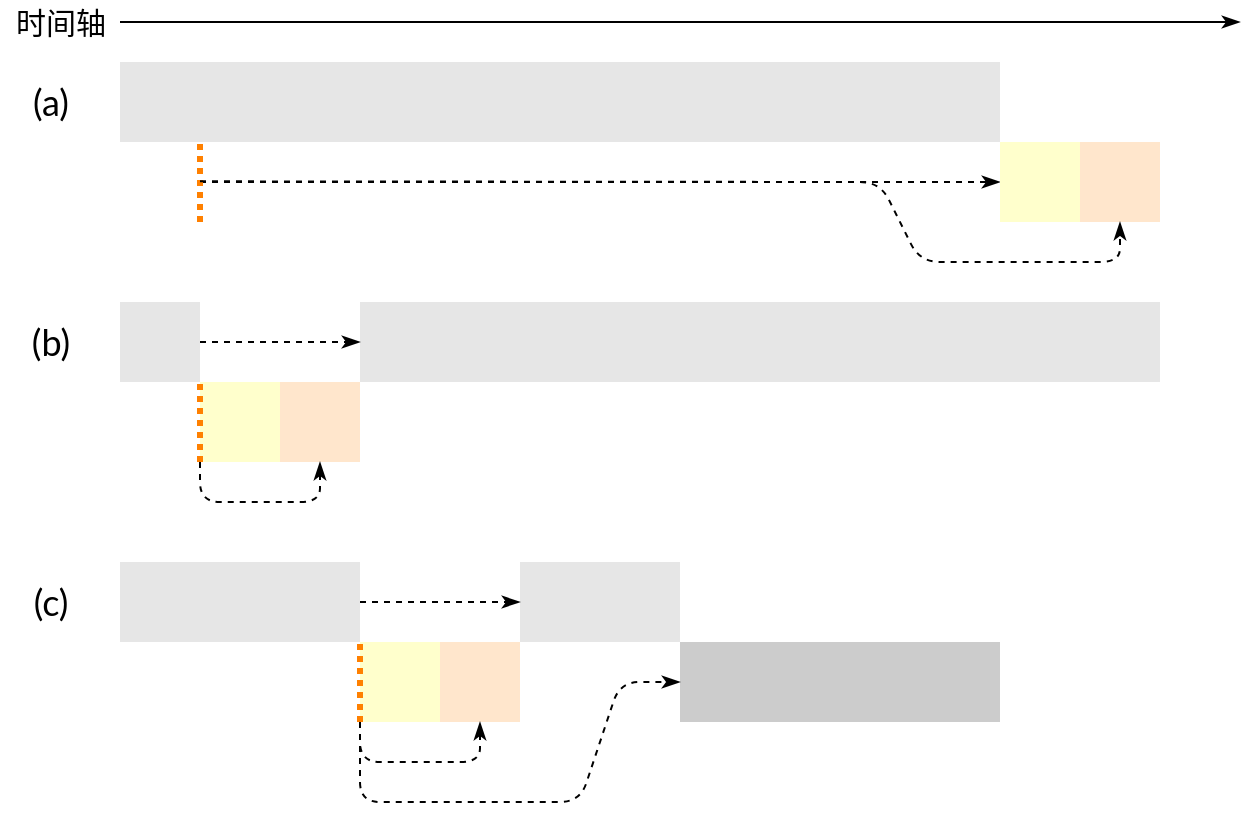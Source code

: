 <mxfile version="13.0.3" type="device"><diagram id="HDAUmmbrIyVYPDyqrp03" name="Page-1"><mxGraphModel dx="760" dy="585" grid="1" gridSize="10" guides="1" tooltips="1" connect="1" arrows="1" fold="1" page="1" pageScale="1" pageWidth="850" pageHeight="1100" math="0" shadow="0"><root><mxCell id="0"/><mxCell id="1" parent="0"/><mxCell id="NQHz-4LOTHrqhBKsX3RW-16" value="" style="endArrow=classicThin;html=1;strokeColor=#000000;strokeWidth=1;endFill=1;dashed=1;entryX=0;entryY=0.5;entryDx=0;entryDy=0;fontFamily=Lato;" edge="1" parent="1" target="NQHz-4LOTHrqhBKsX3RW-2"><mxGeometry width="50" height="50" relative="1" as="geometry"><mxPoint x="120" y="420" as="sourcePoint"/><mxPoint x="470" y="440" as="targetPoint"/></mxGeometry></mxCell><mxCell id="NQHz-4LOTHrqhBKsX3RW-1" value="" style="rounded=0;whiteSpace=wrap;html=1;strokeColor=none;fillColor=#E6E6E6;fontFamily=Lato;" vertex="1" parent="1"><mxGeometry x="80" y="360" width="440" height="40" as="geometry"/></mxCell><mxCell id="NQHz-4LOTHrqhBKsX3RW-2" value="" style="rounded=0;whiteSpace=wrap;html=1;strokeColor=none;fillColor=#FFFFCC;fontFamily=Lato;" vertex="1" parent="1"><mxGeometry x="520" y="400" width="40" height="40" as="geometry"/></mxCell><mxCell id="NQHz-4LOTHrqhBKsX3RW-3" value="" style="rounded=0;whiteSpace=wrap;html=1;strokeColor=none;fillColor=#FFE6CC;gradientColor=none;fontFamily=Lato;" vertex="1" parent="1"><mxGeometry x="560" y="400" width="40" height="40" as="geometry"/></mxCell><mxCell id="NQHz-4LOTHrqhBKsX3RW-4" value="" style="endArrow=none;dashed=1;html=1;strokeWidth=3;dashPattern=1 1;strokeColor=#FF8000;fontFamily=Lato;" edge="1" parent="1"><mxGeometry width="50" height="50" relative="1" as="geometry"><mxPoint x="120" y="440" as="sourcePoint"/><mxPoint x="120" y="400" as="targetPoint"/></mxGeometry></mxCell><mxCell id="NQHz-4LOTHrqhBKsX3RW-5" value="" style="rounded=0;whiteSpace=wrap;html=1;strokeColor=none;fillColor=#E6E6E6;fontFamily=Lato;" vertex="1" parent="1"><mxGeometry x="80" y="480" width="40" height="40" as="geometry"/></mxCell><mxCell id="NQHz-4LOTHrqhBKsX3RW-6" value="" style="rounded=0;whiteSpace=wrap;html=1;strokeColor=none;fillColor=#FFFFCC;fontFamily=Lato;" vertex="1" parent="1"><mxGeometry x="120" y="520" width="40" height="40" as="geometry"/></mxCell><mxCell id="NQHz-4LOTHrqhBKsX3RW-7" value="" style="rounded=0;whiteSpace=wrap;html=1;strokeColor=none;fillColor=#FFE6CC;fontFamily=Lato;" vertex="1" parent="1"><mxGeometry x="160" y="520" width="40" height="40" as="geometry"/></mxCell><mxCell id="NQHz-4LOTHrqhBKsX3RW-8" value="" style="endArrow=none;dashed=1;html=1;strokeWidth=3;dashPattern=1 1;strokeColor=#FF8000;fontFamily=Lato;" edge="1" parent="1"><mxGeometry width="50" height="50" relative="1" as="geometry"><mxPoint x="120" y="560" as="sourcePoint"/><mxPoint x="120" y="520" as="targetPoint"/></mxGeometry></mxCell><mxCell id="NQHz-4LOTHrqhBKsX3RW-9" value="" style="rounded=0;whiteSpace=wrap;html=1;strokeColor=none;fillColor=#E6E6E6;fontFamily=Lato;" vertex="1" parent="1"><mxGeometry x="200" y="480" width="400" height="40" as="geometry"/></mxCell><mxCell id="NQHz-4LOTHrqhBKsX3RW-10" value="" style="endArrow=classicThin;html=1;strokeColor=#000000;strokeWidth=1;endFill=1;fontFamily=Lato;" edge="1" parent="1"><mxGeometry width="50" height="50" relative="1" as="geometry"><mxPoint x="80" y="340" as="sourcePoint"/><mxPoint x="640" y="340" as="targetPoint"/></mxGeometry></mxCell><mxCell id="NQHz-4LOTHrqhBKsX3RW-11" value="(a)" style="text;html=1;align=center;verticalAlign=middle;resizable=0;points=[];autosize=1;fontSize=18;fontFamily=Lato;" vertex="1" parent="1"><mxGeometry x="30" y="365" width="30" height="30" as="geometry"/></mxCell><mxCell id="NQHz-4LOTHrqhBKsX3RW-12" value="(b)" style="text;html=1;align=center;verticalAlign=middle;resizable=0;points=[];autosize=1;fontSize=18;fontFamily=Lato;" vertex="1" parent="1"><mxGeometry x="30" y="485" width="30" height="30" as="geometry"/></mxCell><mxCell id="NQHz-4LOTHrqhBKsX3RW-15" value="时间轴" style="text;html=1;align=center;verticalAlign=middle;resizable=0;points=[];autosize=1;fontSize=15;fontFamily=Lato;" vertex="1" parent="1"><mxGeometry x="20" y="329" width="60" height="20" as="geometry"/></mxCell><mxCell id="NQHz-4LOTHrqhBKsX3RW-17" value="" style="endArrow=classicThin;html=1;strokeColor=#000000;strokeWidth=1;endFill=1;dashed=1;exitX=1;exitY=0.5;exitDx=0;exitDy=0;entryX=0;entryY=0.5;entryDx=0;entryDy=0;fontFamily=Lato;" edge="1" parent="1" source="NQHz-4LOTHrqhBKsX3RW-5" target="NQHz-4LOTHrqhBKsX3RW-9"><mxGeometry width="50" height="50" relative="1" as="geometry"><mxPoint x="130" y="429.58" as="sourcePoint"/><mxPoint x="530" y="430" as="targetPoint"/></mxGeometry></mxCell><mxCell id="NQHz-4LOTHrqhBKsX3RW-18" value="" style="rounded=0;whiteSpace=wrap;html=1;strokeColor=none;fillColor=#E6E6E6;fontFamily=Lato;" vertex="1" parent="1"><mxGeometry x="80" y="610" width="120" height="40" as="geometry"/></mxCell><mxCell id="NQHz-4LOTHrqhBKsX3RW-19" value="" style="rounded=0;whiteSpace=wrap;html=1;strokeColor=none;fillColor=#FFFFCC;fontFamily=Lato;" vertex="1" parent="1"><mxGeometry x="200" y="650" width="40" height="40" as="geometry"/></mxCell><mxCell id="NQHz-4LOTHrqhBKsX3RW-20" value="" style="rounded=0;whiteSpace=wrap;html=1;strokeColor=none;fillColor=#FFE6CC;fontFamily=Lato;" vertex="1" parent="1"><mxGeometry x="240" y="650" width="40" height="40" as="geometry"/></mxCell><mxCell id="NQHz-4LOTHrqhBKsX3RW-21" value="" style="endArrow=none;dashed=1;html=1;strokeWidth=3;dashPattern=1 1;strokeColor=#FF8000;fontFamily=Lato;" edge="1" parent="1"><mxGeometry width="50" height="50" relative="1" as="geometry"><mxPoint x="200" y="690" as="sourcePoint"/><mxPoint x="200" y="650" as="targetPoint"/></mxGeometry></mxCell><mxCell id="NQHz-4LOTHrqhBKsX3RW-22" value="" style="rounded=0;whiteSpace=wrap;html=1;strokeColor=none;fillColor=#E6E6E6;fontFamily=Lato;" vertex="1" parent="1"><mxGeometry x="280" y="610" width="80" height="40" as="geometry"/></mxCell><mxCell id="NQHz-4LOTHrqhBKsX3RW-23" value="(c)" style="text;html=1;align=center;verticalAlign=middle;resizable=0;points=[];autosize=1;fontSize=18;fontFamily=Lato;" vertex="1" parent="1"><mxGeometry x="30" y="615" width="30" height="30" as="geometry"/></mxCell><mxCell id="NQHz-4LOTHrqhBKsX3RW-24" value="" style="endArrow=classicThin;html=1;strokeColor=#000000;strokeWidth=1;endFill=1;dashed=1;exitX=1;exitY=0.5;exitDx=0;exitDy=0;entryX=0;entryY=0.5;entryDx=0;entryDy=0;fontFamily=Lato;" edge="1" parent="1" source="NQHz-4LOTHrqhBKsX3RW-18" target="NQHz-4LOTHrqhBKsX3RW-22"><mxGeometry width="50" height="50" relative="1" as="geometry"><mxPoint x="130" y="559.58" as="sourcePoint"/><mxPoint x="530" y="560" as="targetPoint"/></mxGeometry></mxCell><mxCell id="NQHz-4LOTHrqhBKsX3RW-25" value="" style="rounded=0;whiteSpace=wrap;html=1;strokeColor=none;fillColor=#CCCCCC;fontFamily=Lato;" vertex="1" parent="1"><mxGeometry x="360" y="650" width="160" height="40" as="geometry"/></mxCell><mxCell id="NQHz-4LOTHrqhBKsX3RW-26" value="" style="endArrow=classicThin;html=1;strokeColor=#000000;strokeWidth=1;endFill=1;dashed=1;entryX=0;entryY=0.5;entryDx=0;entryDy=0;fontFamily=Lato;" edge="1" parent="1" target="NQHz-4LOTHrqhBKsX3RW-25"><mxGeometry width="50" height="50" relative="1" as="geometry"><mxPoint x="200" y="690" as="sourcePoint"/><mxPoint x="210" y="640" as="targetPoint"/><Array as="points"><mxPoint x="200" y="730"/><mxPoint x="310" y="730"/><mxPoint x="330" y="670"/></Array></mxGeometry></mxCell><mxCell id="NQHz-4LOTHrqhBKsX3RW-27" value="" style="endArrow=classicThin;html=1;strokeColor=#000000;strokeWidth=1;endFill=1;dashed=1;entryX=0.5;entryY=1;entryDx=0;entryDy=0;fontFamily=Lato;" edge="1" parent="1" target="NQHz-4LOTHrqhBKsX3RW-7"><mxGeometry width="50" height="50" relative="1" as="geometry"><mxPoint x="120" y="560" as="sourcePoint"/><mxPoint x="210" y="630" as="targetPoint"/><Array as="points"><mxPoint x="120" y="580"/><mxPoint x="180" y="580"/></Array></mxGeometry></mxCell><mxCell id="NQHz-4LOTHrqhBKsX3RW-28" value="" style="endArrow=classicThin;html=1;strokeColor=#000000;strokeWidth=1;endFill=1;dashed=1;entryX=0.5;entryY=1;entryDx=0;entryDy=0;fontFamily=Lato;" edge="1" parent="1" target="NQHz-4LOTHrqhBKsX3RW-20"><mxGeometry width="50" height="50" relative="1" as="geometry"><mxPoint x="200" y="690" as="sourcePoint"/><mxPoint x="190" y="690" as="targetPoint"/><Array as="points"><mxPoint x="200" y="710"/><mxPoint x="260" y="710"/></Array></mxGeometry></mxCell><mxCell id="NQHz-4LOTHrqhBKsX3RW-29" value="" style="endArrow=classicThin;html=1;strokeColor=#000000;strokeWidth=1;endFill=1;dashed=1;entryX=0.5;entryY=1;entryDx=0;entryDy=0;fontFamily=Lato;" edge="1" parent="1" target="NQHz-4LOTHrqhBKsX3RW-3"><mxGeometry width="50" height="50" relative="1" as="geometry"><mxPoint x="120" y="419.66" as="sourcePoint"/><mxPoint x="520" y="419.66" as="targetPoint"/><Array as="points"><mxPoint x="460" y="420"/><mxPoint x="480" y="460"/><mxPoint x="580" y="460"/></Array></mxGeometry></mxCell></root></mxGraphModel></diagram></mxfile>